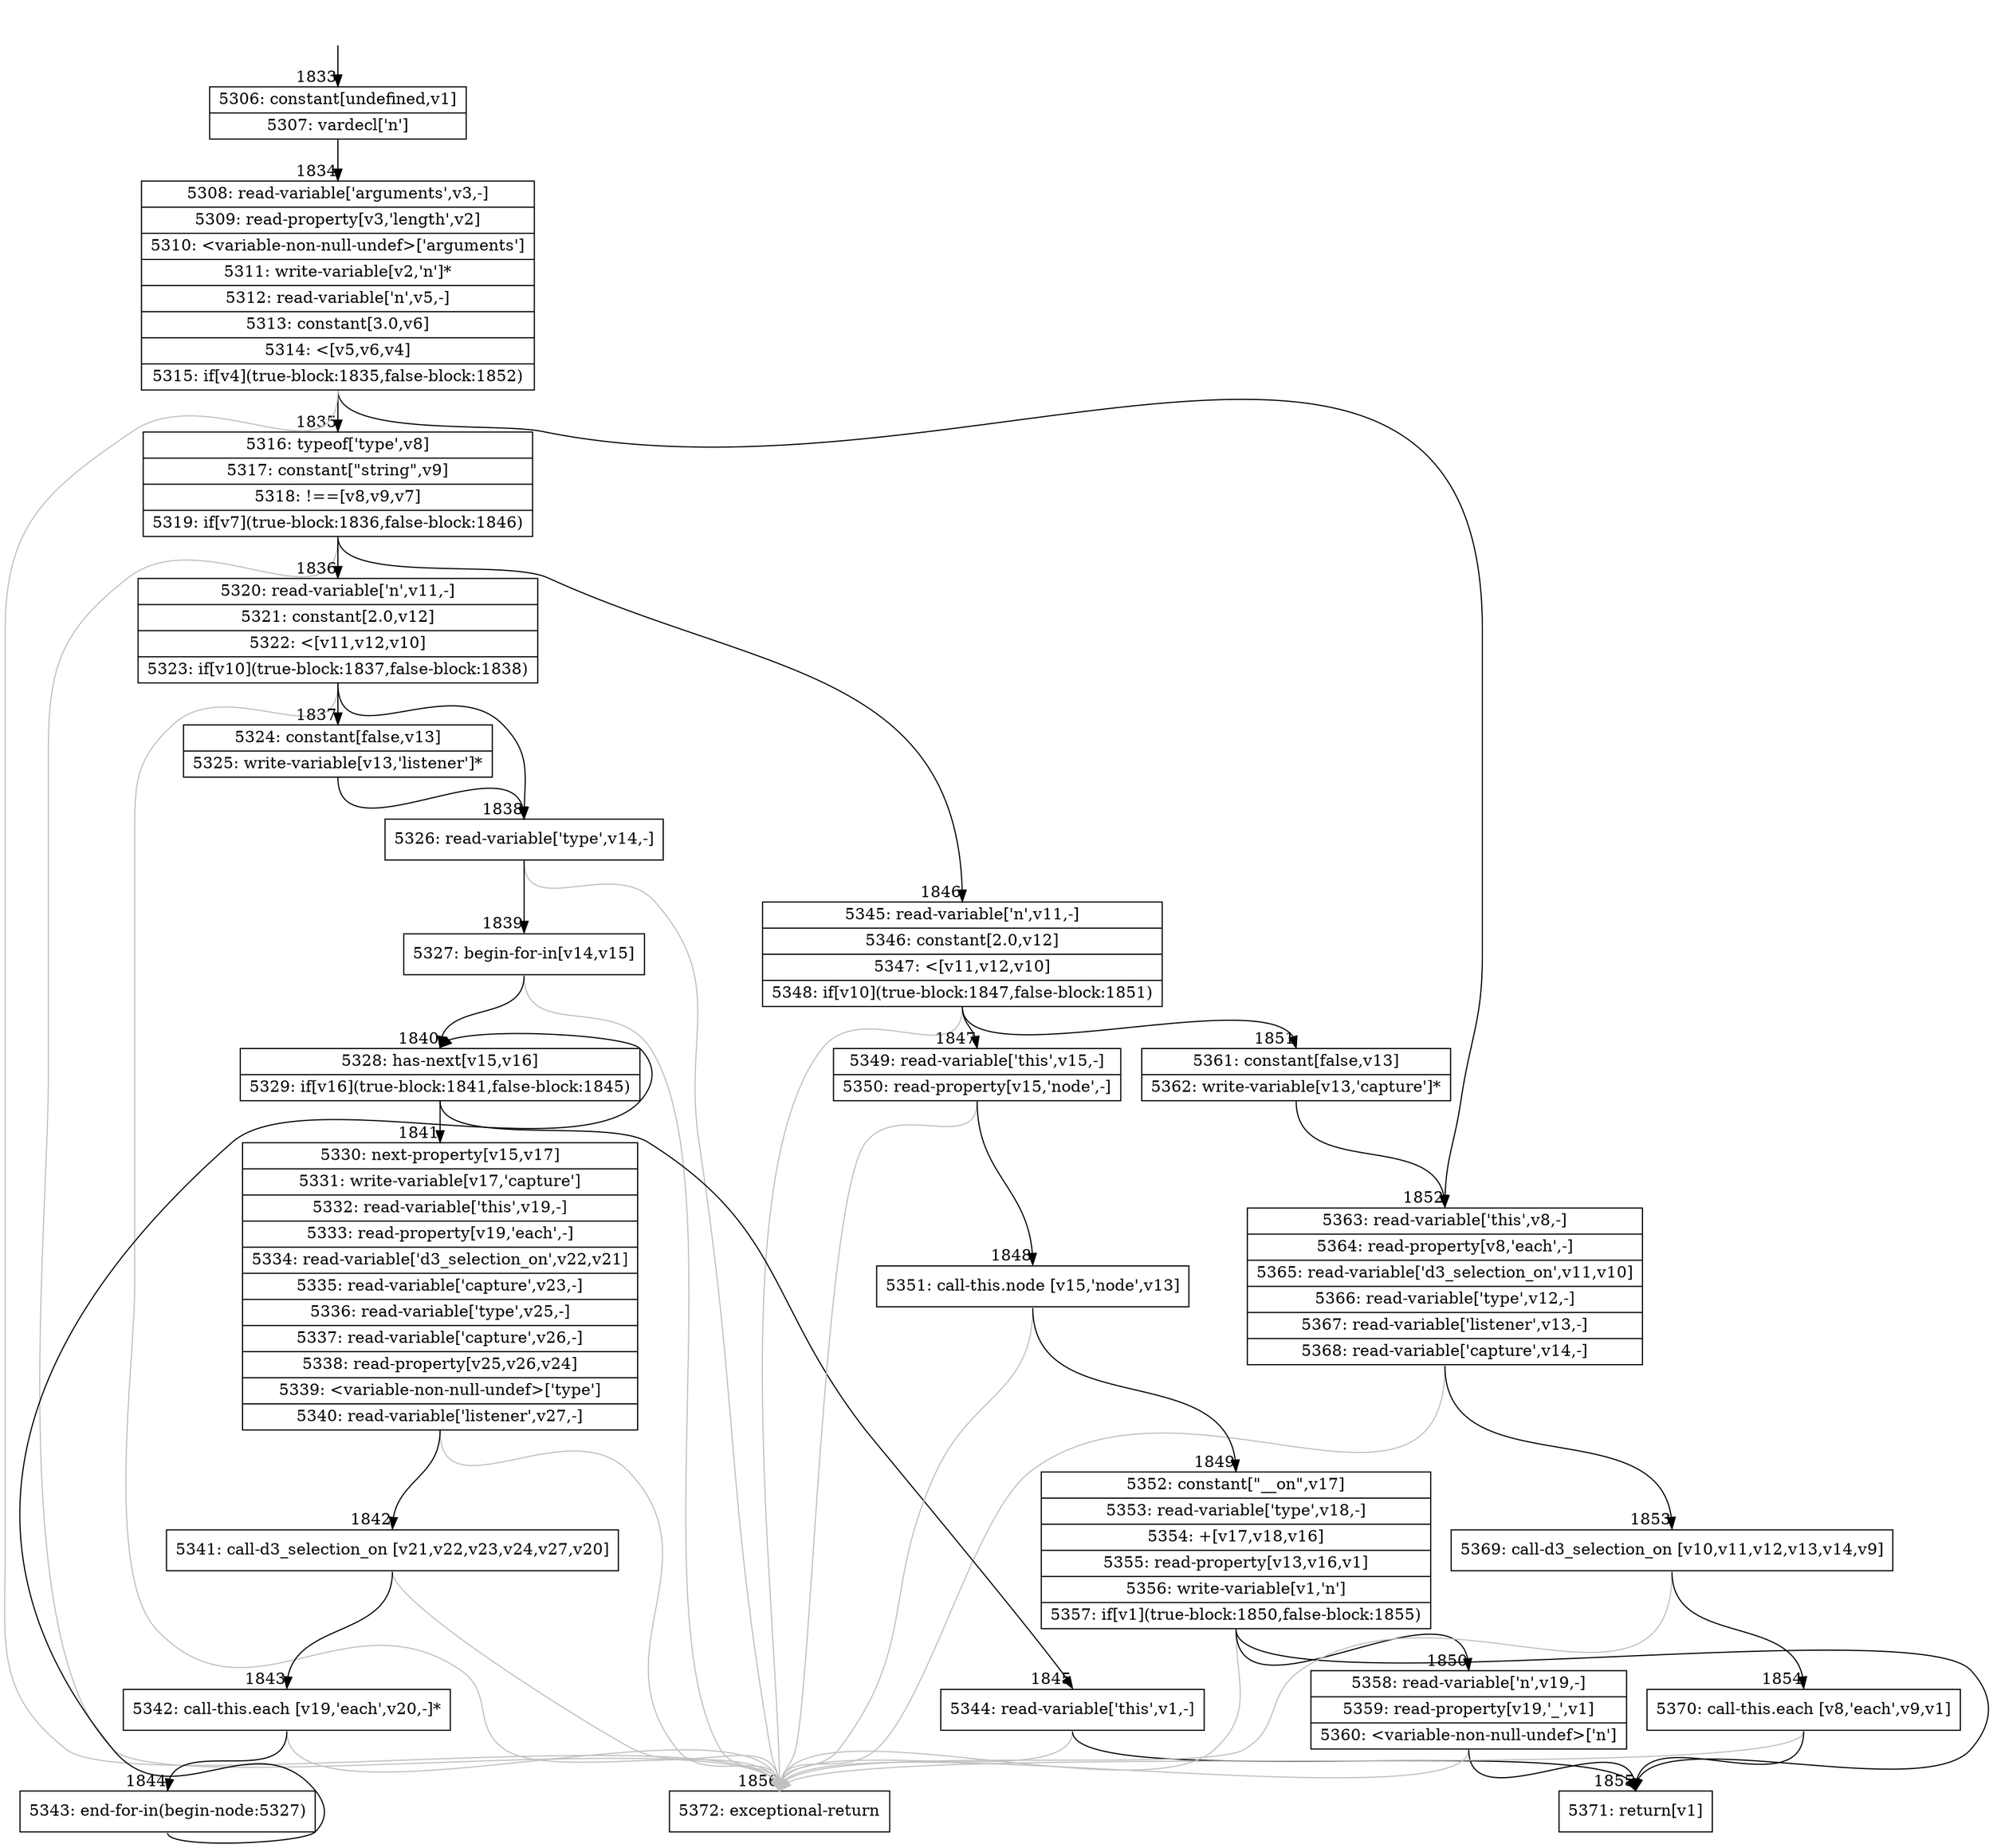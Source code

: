 digraph {
rankdir="TD"
BB_entry179[shape=none,label=""];
BB_entry179 -> BB1833 [tailport=s, headport=n, headlabel="    1833"]
BB1833 [shape=record label="{5306: constant[undefined,v1]|5307: vardecl['n']}" ] 
BB1833 -> BB1834 [tailport=s, headport=n, headlabel="      1834"]
BB1834 [shape=record label="{5308: read-variable['arguments',v3,-]|5309: read-property[v3,'length',v2]|5310: \<variable-non-null-undef\>['arguments']|5311: write-variable[v2,'n']*|5312: read-variable['n',v5,-]|5313: constant[3.0,v6]|5314: \<[v5,v6,v4]|5315: if[v4](true-block:1835,false-block:1852)}" ] 
BB1834 -> BB1835 [tailport=s, headport=n, headlabel="      1835"]
BB1834 -> BB1852 [tailport=s, headport=n, headlabel="      1852"]
BB1834 -> BB1856 [tailport=s, headport=n, color=gray, headlabel="      1856"]
BB1835 [shape=record label="{5316: typeof['type',v8]|5317: constant[\"string\",v9]|5318: !==[v8,v9,v7]|5319: if[v7](true-block:1836,false-block:1846)}" ] 
BB1835 -> BB1836 [tailport=s, headport=n, headlabel="      1836"]
BB1835 -> BB1846 [tailport=s, headport=n, headlabel="      1846"]
BB1835 -> BB1856 [tailport=s, headport=n, color=gray]
BB1836 [shape=record label="{5320: read-variable['n',v11,-]|5321: constant[2.0,v12]|5322: \<[v11,v12,v10]|5323: if[v10](true-block:1837,false-block:1838)}" ] 
BB1836 -> BB1837 [tailport=s, headport=n, headlabel="      1837"]
BB1836 -> BB1838 [tailport=s, headport=n, headlabel="      1838"]
BB1836 -> BB1856 [tailport=s, headport=n, color=gray]
BB1837 [shape=record label="{5324: constant[false,v13]|5325: write-variable[v13,'listener']*}" ] 
BB1837 -> BB1838 [tailport=s, headport=n]
BB1838 [shape=record label="{5326: read-variable['type',v14,-]}" ] 
BB1838 -> BB1839 [tailport=s, headport=n, headlabel="      1839"]
BB1838 -> BB1856 [tailport=s, headport=n, color=gray]
BB1839 [shape=record label="{5327: begin-for-in[v14,v15]}" ] 
BB1839 -> BB1840 [tailport=s, headport=n, headlabel="      1840"]
BB1839 -> BB1856 [tailport=s, headport=n, color=gray]
BB1840 [shape=record label="{5328: has-next[v15,v16]|5329: if[v16](true-block:1841,false-block:1845)}" ] 
BB1840 -> BB1841 [tailport=s, headport=n, headlabel="      1841"]
BB1840 -> BB1845 [tailport=s, headport=n, headlabel="      1845"]
BB1841 [shape=record label="{5330: next-property[v15,v17]|5331: write-variable[v17,'capture']|5332: read-variable['this',v19,-]|5333: read-property[v19,'each',-]|5334: read-variable['d3_selection_on',v22,v21]|5335: read-variable['capture',v23,-]|5336: read-variable['type',v25,-]|5337: read-variable['capture',v26,-]|5338: read-property[v25,v26,v24]|5339: \<variable-non-null-undef\>['type']|5340: read-variable['listener',v27,-]}" ] 
BB1841 -> BB1842 [tailport=s, headport=n, headlabel="      1842"]
BB1841 -> BB1856 [tailport=s, headport=n, color=gray]
BB1842 [shape=record label="{5341: call-d3_selection_on [v21,v22,v23,v24,v27,v20]}" ] 
BB1842 -> BB1843 [tailport=s, headport=n, headlabel="      1843"]
BB1842 -> BB1856 [tailport=s, headport=n, color=gray]
BB1843 [shape=record label="{5342: call-this.each [v19,'each',v20,-]*}" ] 
BB1843 -> BB1844 [tailport=s, headport=n, headlabel="      1844"]
BB1843 -> BB1856 [tailport=s, headport=n, color=gray]
BB1844 [shape=record label="{5343: end-for-in(begin-node:5327)}" ] 
BB1844 -> BB1840 [tailport=s, headport=n]
BB1845 [shape=record label="{5344: read-variable['this',v1,-]}" ] 
BB1845 -> BB1855 [tailport=s, headport=n, headlabel="      1855"]
BB1845 -> BB1856 [tailport=s, headport=n, color=gray]
BB1846 [shape=record label="{5345: read-variable['n',v11,-]|5346: constant[2.0,v12]|5347: \<[v11,v12,v10]|5348: if[v10](true-block:1847,false-block:1851)}" ] 
BB1846 -> BB1847 [tailport=s, headport=n, headlabel="      1847"]
BB1846 -> BB1851 [tailport=s, headport=n, headlabel="      1851"]
BB1846 -> BB1856 [tailport=s, headport=n, color=gray]
BB1847 [shape=record label="{5349: read-variable['this',v15,-]|5350: read-property[v15,'node',-]}" ] 
BB1847 -> BB1848 [tailport=s, headport=n, headlabel="      1848"]
BB1847 -> BB1856 [tailport=s, headport=n, color=gray]
BB1848 [shape=record label="{5351: call-this.node [v15,'node',v13]}" ] 
BB1848 -> BB1849 [tailport=s, headport=n, headlabel="      1849"]
BB1848 -> BB1856 [tailport=s, headport=n, color=gray]
BB1849 [shape=record label="{5352: constant[\"__on\",v17]|5353: read-variable['type',v18,-]|5354: +[v17,v18,v16]|5355: read-property[v13,v16,v1]|5356: write-variable[v1,'n']|5357: if[v1](true-block:1850,false-block:1855)}" ] 
BB1849 -> BB1855 [tailport=s, headport=n]
BB1849 -> BB1850 [tailport=s, headport=n, headlabel="      1850"]
BB1849 -> BB1856 [tailport=s, headport=n, color=gray]
BB1850 [shape=record label="{5358: read-variable['n',v19,-]|5359: read-property[v19,'_',v1]|5360: \<variable-non-null-undef\>['n']}" ] 
BB1850 -> BB1855 [tailport=s, headport=n]
BB1850 -> BB1856 [tailport=s, headport=n, color=gray]
BB1851 [shape=record label="{5361: constant[false,v13]|5362: write-variable[v13,'capture']*}" ] 
BB1851 -> BB1852 [tailport=s, headport=n]
BB1852 [shape=record label="{5363: read-variable['this',v8,-]|5364: read-property[v8,'each',-]|5365: read-variable['d3_selection_on',v11,v10]|5366: read-variable['type',v12,-]|5367: read-variable['listener',v13,-]|5368: read-variable['capture',v14,-]}" ] 
BB1852 -> BB1853 [tailport=s, headport=n, headlabel="      1853"]
BB1852 -> BB1856 [tailport=s, headport=n, color=gray]
BB1853 [shape=record label="{5369: call-d3_selection_on [v10,v11,v12,v13,v14,v9]}" ] 
BB1853 -> BB1854 [tailport=s, headport=n, headlabel="      1854"]
BB1853 -> BB1856 [tailport=s, headport=n, color=gray]
BB1854 [shape=record label="{5370: call-this.each [v8,'each',v9,v1]}" ] 
BB1854 -> BB1855 [tailport=s, headport=n]
BB1854 -> BB1856 [tailport=s, headport=n, color=gray]
BB1855 [shape=record label="{5371: return[v1]}" ] 
BB1856 [shape=record label="{5372: exceptional-return}" ] 
//#$~ 1073
}
